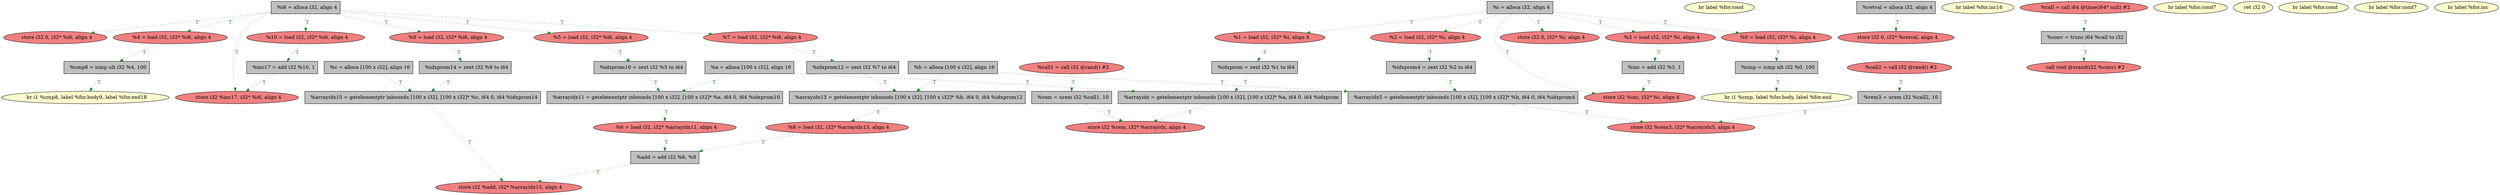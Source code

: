 
digraph G {


node55 [fillcolor=grey,label="  %cmp8 = icmp ult i32 %4, 100",shape=rectangle,style=filled ]
node54 [fillcolor=lemonchiffon,label="  br label %for.cond",shape=ellipse,style=filled ]
node51 [fillcolor=lightcoral,label="  store i32 %rem3, i32* %arrayidx5, align 4",shape=ellipse,style=filled ]
node48 [fillcolor=lightcoral,label="  %10 = load i32, i32* %i6, align 4",shape=ellipse,style=filled ]
node44 [fillcolor=grey,label="  %cmp = icmp ult i32 %0, 100",shape=rectangle,style=filled ]
node43 [fillcolor=lightcoral,label="  %4 = load i32, i32* %i6, align 4",shape=ellipse,style=filled ]
node45 [fillcolor=grey,label="  %retval = alloca i32, align 4",shape=rectangle,style=filled ]
node42 [fillcolor=grey,label="  %idxprom = zext i32 %1 to i64",shape=rectangle,style=filled ]
node39 [fillcolor=lightcoral,label="  %2 = load i32, i32* %i, align 4",shape=ellipse,style=filled ]
node37 [fillcolor=grey,label="  %c = alloca [100 x i32], align 16",shape=rectangle,style=filled ]
node9 [fillcolor=grey,label="  %arrayidx11 = getelementptr inbounds [100 x i32], [100 x i32]* %a, i64 0, i64 %idxprom10",shape=rectangle,style=filled ]
node52 [fillcolor=grey,label="  %b = alloca [100 x i32], align 16",shape=rectangle,style=filled ]
node36 [fillcolor=lightcoral,label="  %9 = load i32, i32* %i6, align 4",shape=ellipse,style=filled ]
node23 [fillcolor=lightcoral,label="  store i32 %inc, i32* %i, align 4",shape=ellipse,style=filled ]
node7 [fillcolor=grey,label="  %arrayidx13 = getelementptr inbounds [100 x i32], [100 x i32]* %b, i64 0, i64 %idxprom12",shape=rectangle,style=filled ]
node6 [fillcolor=lemonchiffon,label="  br label %for.inc16",shape=ellipse,style=filled ]
node14 [fillcolor=lemonchiffon,label="  br i1 %cmp, label %for.body, label %for.end",shape=ellipse,style=filled ]
node1 [fillcolor=lightcoral,label="  store i32 %inc17, i32* %i6, align 4",shape=ellipse,style=filled ]
node13 [fillcolor=lightcoral,label="  %0 = load i32, i32* %i, align 4",shape=ellipse,style=filled ]
node41 [fillcolor=lightcoral,label="  %call = call i64 @time(i64* null) #2",shape=ellipse,style=filled ]
node12 [fillcolor=lemonchiffon,label="  br i1 %cmp8, label %for.body9, label %for.end18",shape=ellipse,style=filled ]
node40 [fillcolor=grey,label="  %i6 = alloca i32, align 4",shape=rectangle,style=filled ]
node32 [fillcolor=lemonchiffon,label="  br label %for.cond7",shape=ellipse,style=filled ]
node3 [fillcolor=grey,label="  %arrayidx15 = getelementptr inbounds [100 x i32], [100 x i32]* %c, i64 0, i64 %idxprom14",shape=rectangle,style=filled ]
node5 [fillcolor=grey,label="  %add = add i32 %6, %8",shape=rectangle,style=filled ]
node11 [fillcolor=lightcoral,label="  %5 = load i32, i32* %i6, align 4",shape=ellipse,style=filled ]
node24 [fillcolor=lightcoral,label="  store i32 0, i32* %i6, align 4",shape=ellipse,style=filled ]
node49 [fillcolor=lightcoral,label="  %call2 = call i32 @rand() #2",shape=ellipse,style=filled ]
node0 [fillcolor=lemonchiffon,label="  ret i32 0",shape=ellipse,style=filled ]
node15 [fillcolor=lightcoral,label="  %7 = load i32, i32* %i6, align 4",shape=ellipse,style=filled ]
node47 [fillcolor=lightcoral,label="  store i32 %rem, i32* %arrayidx, align 4",shape=ellipse,style=filled ]
node8 [fillcolor=lightcoral,label="  %6 = load i32, i32* %arrayidx11, align 4",shape=ellipse,style=filled ]
node16 [fillcolor=lightcoral,label="  %3 = load i32, i32* %i, align 4",shape=ellipse,style=filled ]
node27 [fillcolor=lightcoral,label="  store i32 0, i32* %retval, align 4",shape=ellipse,style=filled ]
node17 [fillcolor=lemonchiffon,label="  br label %for.cond",shape=ellipse,style=filled ]
node31 [fillcolor=lightcoral,label="  %1 = load i32, i32* %i, align 4",shape=ellipse,style=filled ]
node18 [fillcolor=grey,label="  %a = alloca [100 x i32], align 16",shape=rectangle,style=filled ]
node4 [fillcolor=grey,label="  %idxprom14 = zext i32 %9 to i64",shape=rectangle,style=filled ]
node19 [fillcolor=grey,label="  %idxprom12 = zext i32 %7 to i64",shape=rectangle,style=filled ]
node26 [fillcolor=lemonchiffon,label="  br label %for.cond7",shape=ellipse,style=filled ]
node20 [fillcolor=lemonchiffon,label="  br label %for.inc",shape=ellipse,style=filled ]
node29 [fillcolor=grey,label="  %arrayidx5 = getelementptr inbounds [100 x i32], [100 x i32]* %b, i64 0, i64 %idxprom4",shape=rectangle,style=filled ]
node21 [fillcolor=lightcoral,label="  store i32 0, i32* %i, align 4",shape=ellipse,style=filled ]
node35 [fillcolor=grey,label="  %rem = urem i32 %call1, 10",shape=rectangle,style=filled ]
node50 [fillcolor=lightcoral,label="  %8 = load i32, i32* %arrayidx13, align 4",shape=ellipse,style=filled ]
node22 [fillcolor=grey,label="  %rem3 = urem i32 %call2, 10",shape=rectangle,style=filled ]
node53 [fillcolor=grey,label="  %idxprom4 = zext i32 %2 to i64",shape=rectangle,style=filled ]
node38 [fillcolor=grey,label="  %i = alloca i32, align 4",shape=rectangle,style=filled ]
node33 [fillcolor=lightcoral,label="  call void @srand(i32 %conv) #2",shape=ellipse,style=filled ]
node2 [fillcolor=lightcoral,label="  store i32 %add, i32* %arrayidx15, align 4",shape=ellipse,style=filled ]
node25 [fillcolor=grey,label="  %conv = trunc i64 %call to i32",shape=rectangle,style=filled ]
node28 [fillcolor=grey,label="  %inc = add i32 %3, 1",shape=rectangle,style=filled ]
node30 [fillcolor=grey,label="  %idxprom10 = zext i32 %5 to i64",shape=rectangle,style=filled ]
node46 [fillcolor=grey,label="  %arrayidx = getelementptr inbounds [100 x i32], [100 x i32]* %a, i64 0, i64 %idxprom",shape=rectangle,style=filled ]
node10 [fillcolor=grey,label="  %inc17 = add i32 %10, 1",shape=rectangle,style=filled ]
node34 [fillcolor=lightcoral,label="  %call1 = call i32 @rand() #2",shape=ellipse,style=filled ]

node43->node55 [style=dotted,color=forestgreen,label="T",fontcolor=forestgreen ]
node35->node47 [style=dotted,color=forestgreen,label="T",fontcolor=forestgreen ]
node16->node28 [style=dotted,color=forestgreen,label="T",fontcolor=forestgreen ]
node48->node10 [style=dotted,color=forestgreen,label="T",fontcolor=forestgreen ]
node39->node53 [style=dotted,color=forestgreen,label="T",fontcolor=forestgreen ]
node22->node51 [style=dotted,color=forestgreen,label="T",fontcolor=forestgreen ]
node29->node51 [style=dotted,color=forestgreen,label="T",fontcolor=forestgreen ]
node46->node47 [style=dotted,color=forestgreen,label="T",fontcolor=forestgreen ]
node53->node29 [style=dotted,color=forestgreen,label="T",fontcolor=forestgreen ]
node41->node25 [style=dotted,color=forestgreen,label="T",fontcolor=forestgreen ]
node40->node11 [style=dotted,color=forestgreen,label="T",fontcolor=forestgreen ]
node49->node22 [style=dotted,color=forestgreen,label="T",fontcolor=forestgreen ]
node40->node1 [style=dotted,color=forestgreen,label="T",fontcolor=forestgreen ]
node50->node5 [style=dotted,color=forestgreen,label="T",fontcolor=forestgreen ]
node8->node5 [style=dotted,color=forestgreen,label="T",fontcolor=forestgreen ]
node52->node29 [style=dotted,color=forestgreen,label="T",fontcolor=forestgreen ]
node13->node44 [style=dotted,color=forestgreen,label="T",fontcolor=forestgreen ]
node3->node2 [style=dotted,color=forestgreen,label="T",fontcolor=forestgreen ]
node40->node15 [style=dotted,color=forestgreen,label="T",fontcolor=forestgreen ]
node7->node50 [style=dotted,color=forestgreen,label="T",fontcolor=forestgreen ]
node38->node16 [style=dotted,color=forestgreen,label="T",fontcolor=forestgreen ]
node11->node30 [style=dotted,color=forestgreen,label="T",fontcolor=forestgreen ]
node4->node3 [style=dotted,color=forestgreen,label="T",fontcolor=forestgreen ]
node37->node3 [style=dotted,color=forestgreen,label="T",fontcolor=forestgreen ]
node28->node23 [style=dotted,color=forestgreen,label="T",fontcolor=forestgreen ]
node34->node35 [style=dotted,color=forestgreen,label="T",fontcolor=forestgreen ]
node52->node7 [style=dotted,color=forestgreen,label="T",fontcolor=forestgreen ]
node42->node46 [style=dotted,color=forestgreen,label="T",fontcolor=forestgreen ]
node30->node9 [style=dotted,color=forestgreen,label="T",fontcolor=forestgreen ]
node19->node7 [style=dotted,color=forestgreen,label="T",fontcolor=forestgreen ]
node38->node39 [style=dotted,color=forestgreen,label="T",fontcolor=forestgreen ]
node38->node23 [style=dotted,color=forestgreen,label="T",fontcolor=forestgreen ]
node40->node43 [style=dotted,color=forestgreen,label="T",fontcolor=forestgreen ]
node9->node8 [style=dotted,color=forestgreen,label="T",fontcolor=forestgreen ]
node10->node1 [style=dotted,color=forestgreen,label="T",fontcolor=forestgreen ]
node40->node24 [style=dotted,color=forestgreen,label="T",fontcolor=forestgreen ]
node40->node36 [style=dotted,color=forestgreen,label="T",fontcolor=forestgreen ]
node55->node12 [style=dotted,color=forestgreen,label="T",fontcolor=forestgreen ]
node44->node14 [style=dotted,color=forestgreen,label="T",fontcolor=forestgreen ]
node36->node4 [style=dotted,color=forestgreen,label="T",fontcolor=forestgreen ]
node31->node42 [style=dotted,color=forestgreen,label="T",fontcolor=forestgreen ]
node38->node13 [style=dotted,color=forestgreen,label="T",fontcolor=forestgreen ]
node38->node31 [style=dotted,color=forestgreen,label="T",fontcolor=forestgreen ]
node45->node27 [style=dotted,color=forestgreen,label="T",fontcolor=forestgreen ]
node15->node19 [style=dotted,color=forestgreen,label="T",fontcolor=forestgreen ]
node38->node21 [style=dotted,color=forestgreen,label="T",fontcolor=forestgreen ]
node25->node33 [style=dotted,color=forestgreen,label="T",fontcolor=forestgreen ]
node18->node9 [style=dotted,color=forestgreen,label="T",fontcolor=forestgreen ]
node5->node2 [style=dotted,color=forestgreen,label="T",fontcolor=forestgreen ]
node18->node46 [style=dotted,color=forestgreen,label="T",fontcolor=forestgreen ]
node40->node48 [style=dotted,color=forestgreen,label="T",fontcolor=forestgreen ]


}
